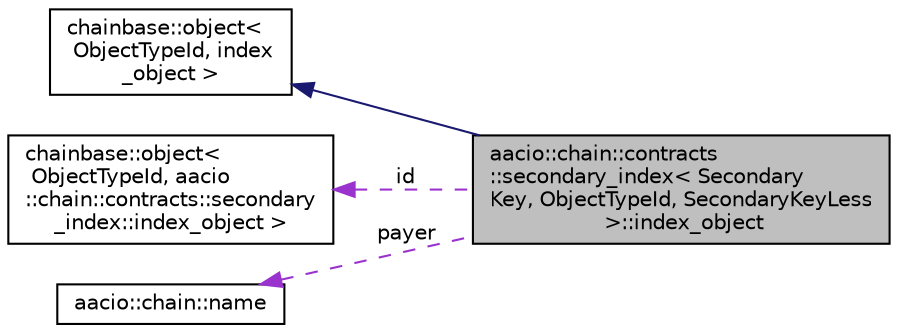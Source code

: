 digraph "aacio::chain::contracts::secondary_index&lt; SecondaryKey, ObjectTypeId, SecondaryKeyLess &gt;::index_object"
{
  edge [fontname="Helvetica",fontsize="10",labelfontname="Helvetica",labelfontsize="10"];
  node [fontname="Helvetica",fontsize="10",shape=record];
  rankdir="LR";
  Node2 [label="aacio::chain::contracts\l::secondary_index\< Secondary\lKey, ObjectTypeId, SecondaryKeyLess\l \>::index_object",height=0.2,width=0.4,color="black", fillcolor="grey75", style="filled", fontcolor="black"];
  Node3 -> Node2 [dir="back",color="midnightblue",fontsize="10",style="solid"];
  Node3 [label="chainbase::object\<\l ObjectTypeId, index\l_object \>",height=0.2,width=0.4,color="black", fillcolor="white", style="filled",URL="$structchainbase_1_1object.html"];
  Node4 -> Node2 [dir="back",color="darkorchid3",fontsize="10",style="dashed",label=" id" ];
  Node4 [label="chainbase::object\<\l ObjectTypeId, aacio\l::chain::contracts::secondary\l_index::index_object \>",height=0.2,width=0.4,color="black", fillcolor="white", style="filled",URL="$structchainbase_1_1object.html"];
  Node5 -> Node2 [dir="back",color="darkorchid3",fontsize="10",style="dashed",label=" payer" ];
  Node5 [label="aacio::chain::name",height=0.2,width=0.4,color="black", fillcolor="white", style="filled",URL="$structaacio_1_1chain_1_1name.html"];
}
